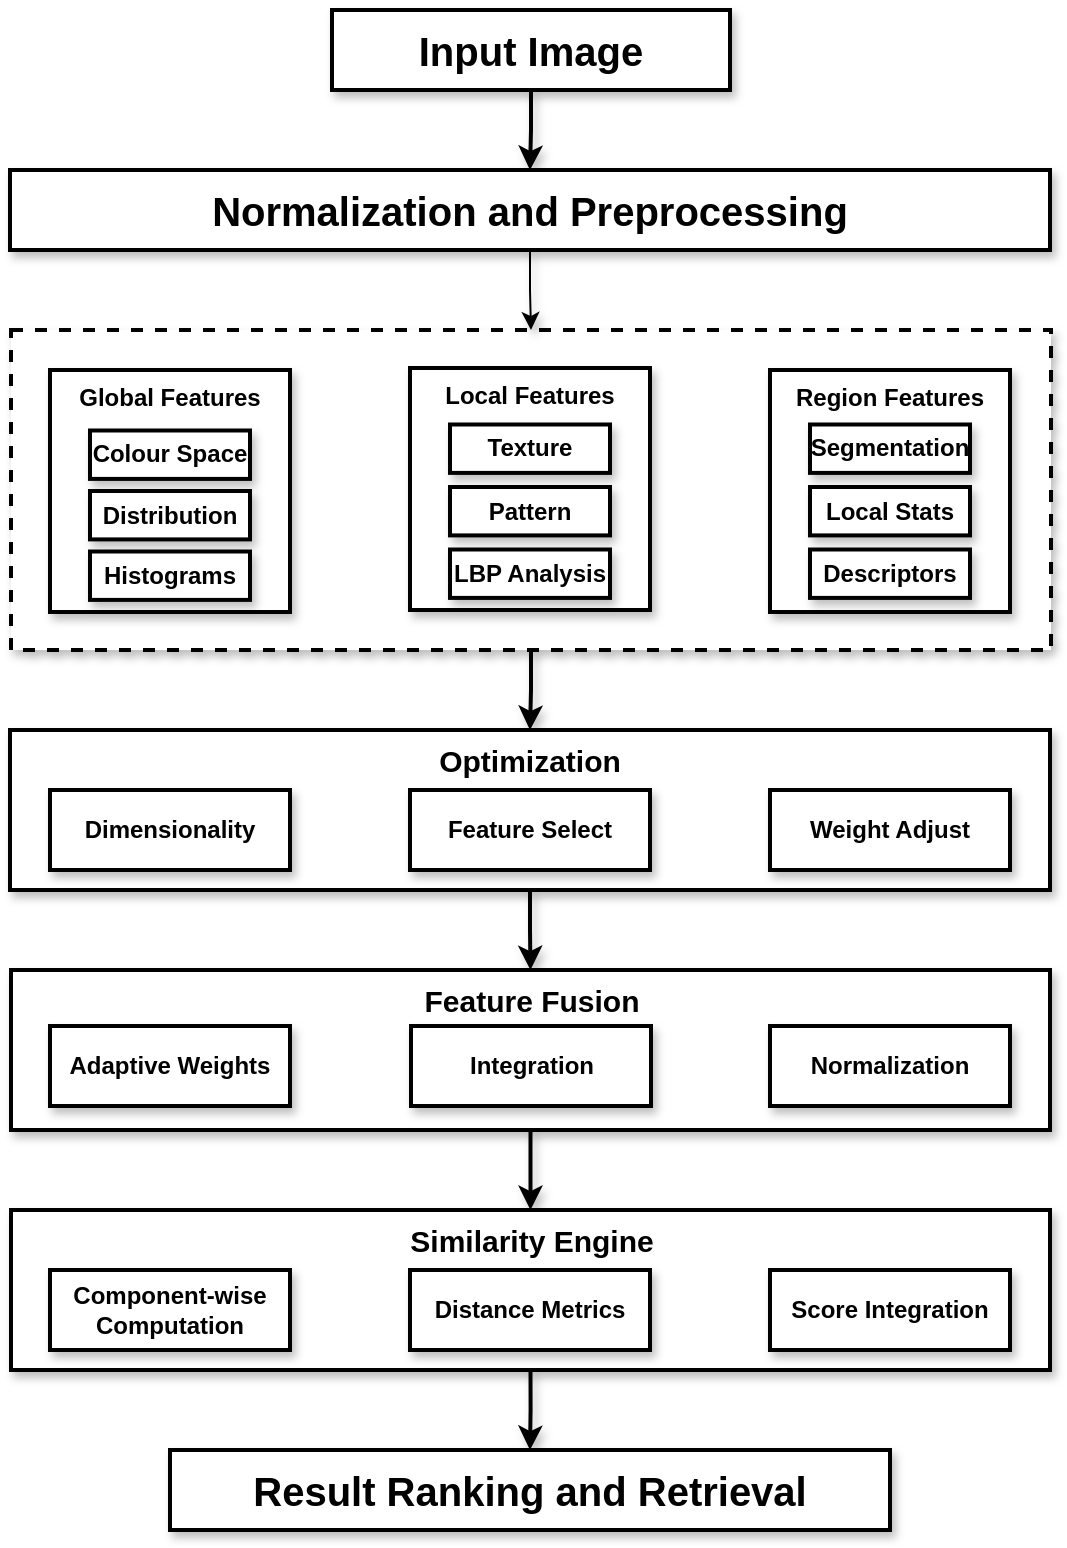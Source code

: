 <mxfile version="26.0.13">
  <diagram name="Page-1" id="_PgdA27MyeEq9SzPlQA4">
    <mxGraphModel dx="1253" dy="664" grid="1" gridSize="10" guides="1" tooltips="1" connect="1" arrows="1" fold="1" page="1" pageScale="1" pageWidth="827" pageHeight="1169" math="0" shadow="0">
      <root>
        <mxCell id="0" />
        <mxCell id="1" parent="0" />
        <mxCell id="iCN0Y-eOeh__a_nEtTsd-55" style="edgeStyle=orthogonalEdgeStyle;rounded=0;orthogonalLoop=1;jettySize=auto;html=1;exitX=0.5;exitY=1;exitDx=0;exitDy=0;entryX=0.5;entryY=0;entryDx=0;entryDy=0;strokeWidth=2;shadow=1;" edge="1" parent="1" source="iCN0Y-eOeh__a_nEtTsd-3" target="iCN0Y-eOeh__a_nEtTsd-4">
          <mxGeometry relative="1" as="geometry" />
        </mxCell>
        <mxCell id="iCN0Y-eOeh__a_nEtTsd-3" value="" style="rounded=0;whiteSpace=wrap;html=1;verticalAlign=top;dashed=1;fontStyle=1;strokeWidth=2;shadow=1;" vertex="1" parent="1">
          <mxGeometry x="160.5" y="240" width="520" height="160" as="geometry" />
        </mxCell>
        <mxCell id="iCN0Y-eOeh__a_nEtTsd-54" style="edgeStyle=orthogonalEdgeStyle;rounded=0;orthogonalLoop=1;jettySize=auto;html=1;exitX=0.5;exitY=1;exitDx=0;exitDy=0;entryX=0.5;entryY=0;entryDx=0;entryDy=0;strokeWidth=2;shadow=1;" edge="1" parent="1" source="iCN0Y-eOeh__a_nEtTsd-1" target="iCN0Y-eOeh__a_nEtTsd-2">
          <mxGeometry relative="1" as="geometry" />
        </mxCell>
        <mxCell id="iCN0Y-eOeh__a_nEtTsd-1" value="Input Image" style="rounded=0;whiteSpace=wrap;html=1;verticalAlign=middle;fontStyle=1;fontSize=20;strokeWidth=2;shadow=1;" vertex="1" parent="1">
          <mxGeometry x="321" y="80" width="199" height="40" as="geometry" />
        </mxCell>
        <mxCell id="iCN0Y-eOeh__a_nEtTsd-59" style="edgeStyle=orthogonalEdgeStyle;rounded=0;orthogonalLoop=1;jettySize=auto;html=1;exitX=0.5;exitY=1;exitDx=0;exitDy=0;entryX=0.5;entryY=0;entryDx=0;entryDy=0;shadow=1;" edge="1" parent="1" source="iCN0Y-eOeh__a_nEtTsd-2" target="iCN0Y-eOeh__a_nEtTsd-3">
          <mxGeometry relative="1" as="geometry" />
        </mxCell>
        <mxCell id="iCN0Y-eOeh__a_nEtTsd-2" value="Normalization and Preprocessing" style="rounded=0;whiteSpace=wrap;html=1;verticalAlign=middle;fontSize=20;fontStyle=1;strokeWidth=2;shadow=1;" vertex="1" parent="1">
          <mxGeometry x="160" y="160" width="520" height="40" as="geometry" />
        </mxCell>
        <mxCell id="iCN0Y-eOeh__a_nEtTsd-56" style="edgeStyle=orthogonalEdgeStyle;rounded=0;orthogonalLoop=1;jettySize=auto;html=1;exitX=0.5;exitY=1;exitDx=0;exitDy=0;entryX=0.5;entryY=0;entryDx=0;entryDy=0;strokeWidth=2;shadow=1;" edge="1" parent="1" source="iCN0Y-eOeh__a_nEtTsd-4" target="iCN0Y-eOeh__a_nEtTsd-5">
          <mxGeometry relative="1" as="geometry" />
        </mxCell>
        <mxCell id="iCN0Y-eOeh__a_nEtTsd-4" value="&lt;font style=&quot;font-size: 15px;&quot;&gt;Optimization&lt;/font&gt;" style="rounded=0;whiteSpace=wrap;html=1;verticalAlign=top;fontStyle=1;strokeWidth=2;shadow=1;" vertex="1" parent="1">
          <mxGeometry x="160" y="440" width="520" height="80" as="geometry" />
        </mxCell>
        <mxCell id="iCN0Y-eOeh__a_nEtTsd-57" style="edgeStyle=orthogonalEdgeStyle;rounded=0;orthogonalLoop=1;jettySize=auto;html=1;exitX=0.5;exitY=1;exitDx=0;exitDy=0;entryX=0.5;entryY=0;entryDx=0;entryDy=0;strokeWidth=2;shadow=1;" edge="1" parent="1" source="iCN0Y-eOeh__a_nEtTsd-5" target="iCN0Y-eOeh__a_nEtTsd-6">
          <mxGeometry relative="1" as="geometry" />
        </mxCell>
        <mxCell id="iCN0Y-eOeh__a_nEtTsd-5" value="&lt;font style=&quot;font-size: 15px;&quot;&gt;Feature Fusion&lt;/font&gt;" style="rounded=0;whiteSpace=wrap;html=1;verticalAlign=top;fontStyle=1;strokeWidth=2;shadow=1;" vertex="1" parent="1">
          <mxGeometry x="160.5" y="560" width="519.5" height="80" as="geometry" />
        </mxCell>
        <mxCell id="iCN0Y-eOeh__a_nEtTsd-58" style="edgeStyle=orthogonalEdgeStyle;rounded=0;orthogonalLoop=1;jettySize=auto;html=1;exitX=0.5;exitY=1;exitDx=0;exitDy=0;entryX=0.5;entryY=0;entryDx=0;entryDy=0;strokeWidth=2;shadow=1;" edge="1" parent="1" source="iCN0Y-eOeh__a_nEtTsd-6" target="iCN0Y-eOeh__a_nEtTsd-7">
          <mxGeometry relative="1" as="geometry" />
        </mxCell>
        <mxCell id="iCN0Y-eOeh__a_nEtTsd-6" value="&lt;font style=&quot;font-size: 15px;&quot;&gt;Similarity Engine&lt;/font&gt;" style="rounded=0;whiteSpace=wrap;html=1;verticalAlign=top;fontStyle=1;strokeWidth=2;shadow=1;" vertex="1" parent="1">
          <mxGeometry x="160.5" y="680" width="519.5" height="80" as="geometry" />
        </mxCell>
        <mxCell id="iCN0Y-eOeh__a_nEtTsd-7" value="&lt;font style=&quot;font-size: 20px;&quot;&gt;Result Ranking and Retrieval&lt;/font&gt;" style="rounded=0;whiteSpace=wrap;html=1;verticalAlign=middle;fontStyle=1;strokeWidth=2;shadow=1;" vertex="1" parent="1">
          <mxGeometry x="240" y="800" width="360" height="40" as="geometry" />
        </mxCell>
        <mxCell id="iCN0Y-eOeh__a_nEtTsd-11" value="Component-wise Computation" style="rounded=0;whiteSpace=wrap;html=1;fontStyle=1;strokeWidth=2;shadow=1;" vertex="1" parent="1">
          <mxGeometry x="180" y="710" width="120" height="40" as="geometry" />
        </mxCell>
        <mxCell id="iCN0Y-eOeh__a_nEtTsd-12" value="Distance Metrics" style="rounded=0;whiteSpace=wrap;html=1;fontStyle=1;strokeWidth=2;shadow=1;" vertex="1" parent="1">
          <mxGeometry x="360" y="710" width="120" height="40" as="geometry" />
        </mxCell>
        <mxCell id="iCN0Y-eOeh__a_nEtTsd-13" value="Score Integration" style="rounded=0;whiteSpace=wrap;html=1;fontStyle=1;strokeWidth=2;shadow=1;" vertex="1" parent="1">
          <mxGeometry x="540" y="710" width="120" height="40" as="geometry" />
        </mxCell>
        <mxCell id="iCN0Y-eOeh__a_nEtTsd-15" value="Adaptive Weights" style="rounded=0;whiteSpace=wrap;html=1;fontStyle=1;strokeWidth=2;shadow=1;" vertex="1" parent="1">
          <mxGeometry x="180" y="588" width="120" height="40" as="geometry" />
        </mxCell>
        <mxCell id="iCN0Y-eOeh__a_nEtTsd-16" value="Integration" style="rounded=0;whiteSpace=wrap;html=1;fontStyle=1;strokeWidth=2;shadow=1;" vertex="1" parent="1">
          <mxGeometry x="360.5" y="588" width="120" height="40" as="geometry" />
        </mxCell>
        <mxCell id="iCN0Y-eOeh__a_nEtTsd-17" value="Normalization" style="rounded=0;whiteSpace=wrap;html=1;fontStyle=1;strokeWidth=2;shadow=1;" vertex="1" parent="1">
          <mxGeometry x="540" y="588" width="120" height="40" as="geometry" />
        </mxCell>
        <mxCell id="iCN0Y-eOeh__a_nEtTsd-18" value="Dimensionality" style="rounded=0;whiteSpace=wrap;html=1;fontStyle=1;strokeWidth=2;shadow=1;" vertex="1" parent="1">
          <mxGeometry x="180" y="470" width="120" height="40" as="geometry" />
        </mxCell>
        <mxCell id="iCN0Y-eOeh__a_nEtTsd-19" value="Feature Select" style="rounded=0;whiteSpace=wrap;html=1;fontStyle=1;strokeWidth=2;shadow=1;" vertex="1" parent="1">
          <mxGeometry x="360" y="470" width="120" height="40" as="geometry" />
        </mxCell>
        <mxCell id="iCN0Y-eOeh__a_nEtTsd-20" value="Weight Adjust" style="rounded=0;whiteSpace=wrap;html=1;fontStyle=1;strokeWidth=2;shadow=1;" vertex="1" parent="1">
          <mxGeometry x="540" y="470" width="120" height="40" as="geometry" />
        </mxCell>
        <mxCell id="iCN0Y-eOeh__a_nEtTsd-33" value="" style="group;fontStyle=1;strokeWidth=2;shadow=1;" vertex="1" connectable="0" parent="1">
          <mxGeometry x="180" y="260" width="120" height="121" as="geometry" />
        </mxCell>
        <mxCell id="iCN0Y-eOeh__a_nEtTsd-8" value="Global Features" style="rounded=0;whiteSpace=wrap;html=1;verticalAlign=top;fontStyle=1;strokeWidth=2;shadow=1;" vertex="1" parent="iCN0Y-eOeh__a_nEtTsd-33">
          <mxGeometry width="120" height="121" as="geometry" />
        </mxCell>
        <mxCell id="iCN0Y-eOeh__a_nEtTsd-21" value="Colour Space" style="rounded=0;whiteSpace=wrap;html=1;fontStyle=1;strokeWidth=2;shadow=1;" vertex="1" parent="iCN0Y-eOeh__a_nEtTsd-33">
          <mxGeometry x="20" y="30.25" width="80" height="24.2" as="geometry" />
        </mxCell>
        <mxCell id="iCN0Y-eOeh__a_nEtTsd-22" value="Distribution" style="rounded=0;whiteSpace=wrap;html=1;fontStyle=1;strokeWidth=2;shadow=1;" vertex="1" parent="iCN0Y-eOeh__a_nEtTsd-33">
          <mxGeometry x="20" y="60.5" width="80" height="24.2" as="geometry" />
        </mxCell>
        <mxCell id="iCN0Y-eOeh__a_nEtTsd-23" value="Histograms" style="rounded=0;whiteSpace=wrap;html=1;fontStyle=1;strokeWidth=2;shadow=1;" vertex="1" parent="iCN0Y-eOeh__a_nEtTsd-33">
          <mxGeometry x="20" y="90.75" width="80" height="24.2" as="geometry" />
        </mxCell>
        <mxCell id="iCN0Y-eOeh__a_nEtTsd-39" value="" style="group;fontStyle=1;strokeWidth=2;shadow=1;" vertex="1" connectable="0" parent="1">
          <mxGeometry x="360" y="259" width="120" height="121" as="geometry" />
        </mxCell>
        <mxCell id="iCN0Y-eOeh__a_nEtTsd-40" value="Local Features" style="rounded=0;whiteSpace=wrap;html=1;verticalAlign=top;fontStyle=1;strokeWidth=2;shadow=1;" vertex="1" parent="iCN0Y-eOeh__a_nEtTsd-39">
          <mxGeometry width="120" height="121" as="geometry" />
        </mxCell>
        <mxCell id="iCN0Y-eOeh__a_nEtTsd-41" value="Texture" style="rounded=0;whiteSpace=wrap;html=1;fontStyle=1;strokeWidth=2;shadow=1;" vertex="1" parent="iCN0Y-eOeh__a_nEtTsd-39">
          <mxGeometry x="20" y="28.25" width="80" height="24.2" as="geometry" />
        </mxCell>
        <mxCell id="iCN0Y-eOeh__a_nEtTsd-42" value="Pattern" style="rounded=0;whiteSpace=wrap;html=1;fontStyle=1;strokeWidth=2;shadow=1;" vertex="1" parent="iCN0Y-eOeh__a_nEtTsd-39">
          <mxGeometry x="20" y="59.5" width="80" height="24.2" as="geometry" />
        </mxCell>
        <mxCell id="iCN0Y-eOeh__a_nEtTsd-43" value="LBP Analysis" style="rounded=0;whiteSpace=wrap;html=1;fontStyle=1;strokeWidth=2;shadow=1;" vertex="1" parent="iCN0Y-eOeh__a_nEtTsd-39">
          <mxGeometry x="20" y="90.75" width="80" height="24.2" as="geometry" />
        </mxCell>
        <mxCell id="iCN0Y-eOeh__a_nEtTsd-45" value="" style="group;fontStyle=1;strokeWidth=2;shadow=1;" vertex="1" connectable="0" parent="1">
          <mxGeometry x="540" y="260" width="120" height="121" as="geometry" />
        </mxCell>
        <mxCell id="iCN0Y-eOeh__a_nEtTsd-46" value="Region Features" style="rounded=0;whiteSpace=wrap;html=1;verticalAlign=top;fontStyle=1;strokeWidth=2;shadow=1;" vertex="1" parent="iCN0Y-eOeh__a_nEtTsd-45">
          <mxGeometry width="120" height="121" as="geometry" />
        </mxCell>
        <mxCell id="iCN0Y-eOeh__a_nEtTsd-47" value="Segmentation" style="rounded=0;whiteSpace=wrap;html=1;fontStyle=1;strokeWidth=2;shadow=1;" vertex="1" parent="iCN0Y-eOeh__a_nEtTsd-45">
          <mxGeometry x="20" y="27.25" width="80" height="24.2" as="geometry" />
        </mxCell>
        <mxCell id="iCN0Y-eOeh__a_nEtTsd-48" value="Local Stats" style="rounded=0;whiteSpace=wrap;html=1;fontStyle=1;strokeWidth=2;shadow=1;" vertex="1" parent="iCN0Y-eOeh__a_nEtTsd-45">
          <mxGeometry x="20" y="58.5" width="80" height="24.2" as="geometry" />
        </mxCell>
        <mxCell id="iCN0Y-eOeh__a_nEtTsd-49" value="Descriptors" style="rounded=0;whiteSpace=wrap;html=1;fontStyle=1;strokeWidth=2;shadow=1;" vertex="1" parent="iCN0Y-eOeh__a_nEtTsd-45">
          <mxGeometry x="20" y="89.75" width="80" height="24.2" as="geometry" />
        </mxCell>
      </root>
    </mxGraphModel>
  </diagram>
</mxfile>
